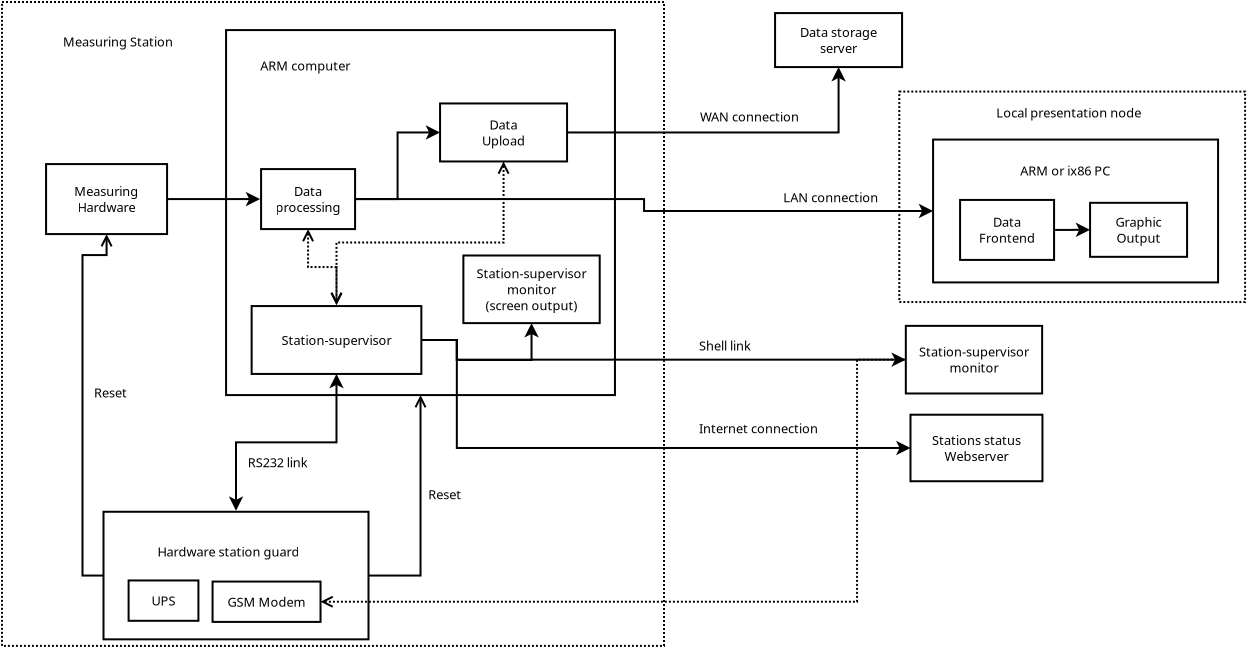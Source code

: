 <?xml version="1.0" encoding="UTF-8"?>
<dia:diagram xmlns:dia="http://www.lysator.liu.se/~alla/dia/">
  <dia:layer name="Pozadí" visible="true" active="true">
    <dia:object type="Standard - Box" version="0" id="O0">
      <dia:attribute name="obj_pos">
        <dia:point val="57.061,25.825"/>
      </dia:attribute>
      <dia:attribute name="obj_bb">
        <dia:rectangle val="57.011,25.775;74.4,36.398"/>
      </dia:attribute>
      <dia:attribute name="elem_corner">
        <dia:point val="57.061,25.825"/>
      </dia:attribute>
      <dia:attribute name="elem_width">
        <dia:real val="17.289"/>
      </dia:attribute>
      <dia:attribute name="elem_height">
        <dia:real val="10.523"/>
      </dia:attribute>
      <dia:attribute name="border_width">
        <dia:real val="0.1"/>
      </dia:attribute>
      <dia:attribute name="show_background">
        <dia:boolean val="false"/>
      </dia:attribute>
      <dia:attribute name="line_style">
        <dia:enum val="4"/>
      </dia:attribute>
    </dia:object>
    <dia:object type="Standard - Box" version="0" id="O1">
      <dia:attribute name="obj_pos">
        <dia:point val="12.196,21.346"/>
      </dia:attribute>
      <dia:attribute name="obj_bb">
        <dia:rectangle val="12.146,21.296;45.347,53.591"/>
      </dia:attribute>
      <dia:attribute name="elem_corner">
        <dia:point val="12.196,21.346"/>
      </dia:attribute>
      <dia:attribute name="elem_width">
        <dia:real val="33.101"/>
      </dia:attribute>
      <dia:attribute name="elem_height">
        <dia:real val="32.195"/>
      </dia:attribute>
      <dia:attribute name="border_width">
        <dia:real val="0.1"/>
      </dia:attribute>
      <dia:attribute name="show_background">
        <dia:boolean val="false"/>
      </dia:attribute>
      <dia:attribute name="line_style">
        <dia:enum val="4"/>
      </dia:attribute>
    </dia:object>
    <dia:object type="Standard - Box" version="0" id="O2">
      <dia:attribute name="obj_pos">
        <dia:point val="14.4,29.45"/>
      </dia:attribute>
      <dia:attribute name="obj_bb">
        <dia:rectangle val="14.35,29.4;20.5,33"/>
      </dia:attribute>
      <dia:attribute name="elem_corner">
        <dia:point val="14.4,29.45"/>
      </dia:attribute>
      <dia:attribute name="elem_width">
        <dia:real val="6.05"/>
      </dia:attribute>
      <dia:attribute name="elem_height">
        <dia:real val="3.5"/>
      </dia:attribute>
      <dia:attribute name="show_background">
        <dia:boolean val="true"/>
      </dia:attribute>
    </dia:object>
    <dia:object type="Standard - Box" version="0" id="O3">
      <dia:attribute name="obj_pos">
        <dia:point val="23.4,22.75"/>
      </dia:attribute>
      <dia:attribute name="obj_bb">
        <dia:rectangle val="23.35,22.7;42.894,41.05"/>
      </dia:attribute>
      <dia:attribute name="elem_corner">
        <dia:point val="23.4,22.75"/>
      </dia:attribute>
      <dia:attribute name="elem_width">
        <dia:real val="19.444"/>
      </dia:attribute>
      <dia:attribute name="elem_height">
        <dia:real val="18.25"/>
      </dia:attribute>
      <dia:attribute name="border_width">
        <dia:real val="0.1"/>
      </dia:attribute>
      <dia:attribute name="show_background">
        <dia:boolean val="true"/>
      </dia:attribute>
    </dia:object>
    <dia:object type="Standard - Text" version="1" id="O4">
      <dia:attribute name="obj_pos">
        <dia:point val="17.425,31.2"/>
      </dia:attribute>
      <dia:attribute name="obj_bb">
        <dia:rectangle val="15.76,30.426;19.09,31.974"/>
      </dia:attribute>
      <dia:attribute name="text">
        <dia:composite type="text">
          <dia:attribute name="string">
            <dia:string>#Measuring
Hardware#</dia:string>
          </dia:attribute>
          <dia:attribute name="font">
            <dia:font family="sans" style="0" name="Helvetica"/>
          </dia:attribute>
          <dia:attribute name="height">
            <dia:real val="0.8"/>
          </dia:attribute>
          <dia:attribute name="pos">
            <dia:point val="17.425,31.021"/>
          </dia:attribute>
          <dia:attribute name="color">
            <dia:color val="#000000"/>
          </dia:attribute>
          <dia:attribute name="alignment">
            <dia:enum val="1"/>
          </dia:attribute>
        </dia:composite>
      </dia:attribute>
      <dia:attribute name="valign">
        <dia:enum val="2"/>
      </dia:attribute>
      <dia:connections>
        <dia:connection handle="0" to="O2" connection="8"/>
      </dia:connections>
    </dia:object>
    <dia:object type="Standard - Text" version="1" id="O5">
      <dia:attribute name="obj_pos">
        <dia:point val="27.352,24.521"/>
      </dia:attribute>
      <dia:attribute name="obj_bb">
        <dia:rectangle val="24.989,24.147;29.714,24.895"/>
      </dia:attribute>
      <dia:attribute name="text">
        <dia:composite type="text">
          <dia:attribute name="string">
            <dia:string>#ARM computer#</dia:string>
          </dia:attribute>
          <dia:attribute name="font">
            <dia:font family="sans" style="0" name="Helvetica"/>
          </dia:attribute>
          <dia:attribute name="height">
            <dia:real val="0.8"/>
          </dia:attribute>
          <dia:attribute name="pos">
            <dia:point val="27.352,24.742"/>
          </dia:attribute>
          <dia:attribute name="color">
            <dia:color val="#000000"/>
          </dia:attribute>
          <dia:attribute name="alignment">
            <dia:enum val="1"/>
          </dia:attribute>
        </dia:composite>
      </dia:attribute>
      <dia:attribute name="valign">
        <dia:enum val="2"/>
      </dia:attribute>
    </dia:object>
    <dia:object type="Standard - Box" version="0" id="O6">
      <dia:attribute name="obj_pos">
        <dia:point val="25.15,29.7"/>
      </dia:attribute>
      <dia:attribute name="obj_bb">
        <dia:rectangle val="25.1,29.65;29.9,32.75"/>
      </dia:attribute>
      <dia:attribute name="elem_corner">
        <dia:point val="25.15,29.7"/>
      </dia:attribute>
      <dia:attribute name="elem_width">
        <dia:real val="4.7"/>
      </dia:attribute>
      <dia:attribute name="elem_height">
        <dia:real val="3"/>
      </dia:attribute>
      <dia:attribute name="show_background">
        <dia:boolean val="true"/>
      </dia:attribute>
    </dia:object>
    <dia:object type="Standard - Text" version="1" id="O7">
      <dia:attribute name="obj_pos">
        <dia:point val="27.5,31.2"/>
      </dia:attribute>
      <dia:attribute name="obj_bb">
        <dia:rectangle val="25.775,30.426;29.225,31.974"/>
      </dia:attribute>
      <dia:attribute name="text">
        <dia:composite type="text">
          <dia:attribute name="string">
            <dia:string>#Data
processing#</dia:string>
          </dia:attribute>
          <dia:attribute name="font">
            <dia:font family="sans" style="0" name="Helvetica"/>
          </dia:attribute>
          <dia:attribute name="height">
            <dia:real val="0.8"/>
          </dia:attribute>
          <dia:attribute name="pos">
            <dia:point val="27.5,31.021"/>
          </dia:attribute>
          <dia:attribute name="color">
            <dia:color val="#000000"/>
          </dia:attribute>
          <dia:attribute name="alignment">
            <dia:enum val="1"/>
          </dia:attribute>
        </dia:composite>
      </dia:attribute>
      <dia:attribute name="valign">
        <dia:enum val="2"/>
      </dia:attribute>
      <dia:connections>
        <dia:connection handle="0" to="O6" connection="8"/>
      </dia:connections>
    </dia:object>
    <dia:object type="Standard - Box" version="0" id="O8">
      <dia:attribute name="obj_pos">
        <dia:point val="34.099,26.419"/>
      </dia:attribute>
      <dia:attribute name="obj_bb">
        <dia:rectangle val="34.049,26.369;40.499,29.369"/>
      </dia:attribute>
      <dia:attribute name="elem_corner">
        <dia:point val="34.099,26.419"/>
      </dia:attribute>
      <dia:attribute name="elem_width">
        <dia:real val="6.35"/>
      </dia:attribute>
      <dia:attribute name="elem_height">
        <dia:real val="2.9"/>
      </dia:attribute>
      <dia:attribute name="show_background">
        <dia:boolean val="true"/>
      </dia:attribute>
    </dia:object>
    <dia:object type="Standard - Text" version="1" id="O9">
      <dia:attribute name="obj_pos">
        <dia:point val="37.274,27.869"/>
      </dia:attribute>
      <dia:attribute name="obj_bb">
        <dia:rectangle val="36.152,27.095;38.397,28.642"/>
      </dia:attribute>
      <dia:attribute name="text">
        <dia:composite type="text">
          <dia:attribute name="string">
            <dia:string>#Data
Upload#</dia:string>
          </dia:attribute>
          <dia:attribute name="font">
            <dia:font family="sans" style="0" name="Helvetica"/>
          </dia:attribute>
          <dia:attribute name="height">
            <dia:real val="0.8"/>
          </dia:attribute>
          <dia:attribute name="pos">
            <dia:point val="37.274,27.69"/>
          </dia:attribute>
          <dia:attribute name="color">
            <dia:color val="#000000"/>
          </dia:attribute>
          <dia:attribute name="alignment">
            <dia:enum val="1"/>
          </dia:attribute>
        </dia:composite>
      </dia:attribute>
      <dia:attribute name="valign">
        <dia:enum val="2"/>
      </dia:attribute>
      <dia:connections>
        <dia:connection handle="0" to="O8" connection="8"/>
      </dia:connections>
    </dia:object>
    <dia:object type="Standard - ZigZagLine" version="1" id="O10">
      <dia:attribute name="obj_pos">
        <dia:point val="29.85,31.2"/>
      </dia:attribute>
      <dia:attribute name="obj_bb">
        <dia:rectangle val="29.8,27.507;34.211,31.25"/>
      </dia:attribute>
      <dia:attribute name="orth_points">
        <dia:point val="29.85,31.2"/>
        <dia:point val="31.975,31.2"/>
        <dia:point val="31.975,27.869"/>
        <dia:point val="34.099,27.869"/>
      </dia:attribute>
      <dia:attribute name="orth_orient">
        <dia:enum val="0"/>
        <dia:enum val="1"/>
        <dia:enum val="0"/>
      </dia:attribute>
      <dia:attribute name="autorouting">
        <dia:boolean val="true"/>
      </dia:attribute>
      <dia:attribute name="end_arrow">
        <dia:enum val="22"/>
      </dia:attribute>
      <dia:attribute name="end_arrow_length">
        <dia:real val="0.5"/>
      </dia:attribute>
      <dia:attribute name="end_arrow_width">
        <dia:real val="0.5"/>
      </dia:attribute>
      <dia:connections>
        <dia:connection handle="0" to="O6" connection="4"/>
        <dia:connection handle="1" to="O8" connection="3"/>
      </dia:connections>
    </dia:object>
    <dia:object type="Standard - ZigZagLine" version="1" id="O11">
      <dia:attribute name="obj_pos">
        <dia:point val="20.45,31.2"/>
      </dia:attribute>
      <dia:attribute name="obj_bb">
        <dia:rectangle val="20.4,30.838;25.212,31.562"/>
      </dia:attribute>
      <dia:attribute name="orth_points">
        <dia:point val="20.45,31.2"/>
        <dia:point val="22.775,31.2"/>
        <dia:point val="22.775,31.2"/>
        <dia:point val="25.1,31.2"/>
      </dia:attribute>
      <dia:attribute name="orth_orient">
        <dia:enum val="0"/>
        <dia:enum val="1"/>
        <dia:enum val="0"/>
      </dia:attribute>
      <dia:attribute name="autorouting">
        <dia:boolean val="false"/>
      </dia:attribute>
      <dia:attribute name="end_arrow">
        <dia:enum val="22"/>
      </dia:attribute>
      <dia:attribute name="end_arrow_length">
        <dia:real val="0.5"/>
      </dia:attribute>
      <dia:attribute name="end_arrow_width">
        <dia:real val="0.5"/>
      </dia:attribute>
      <dia:connections>
        <dia:connection handle="0" to="O2" connection="4"/>
        <dia:connection handle="1" to="O6" connection="8"/>
      </dia:connections>
    </dia:object>
    <dia:object type="Standard - Text" version="1" id="O12">
      <dia:attribute name="obj_pos">
        <dia:point val="15.25,23.575"/>
      </dia:attribute>
      <dia:attribute name="obj_bb">
        <dia:rectangle val="15.25,22.98;21.058,23.727"/>
      </dia:attribute>
      <dia:attribute name="text">
        <dia:composite type="text">
          <dia:attribute name="string">
            <dia:string>#Measuring Station#</dia:string>
          </dia:attribute>
          <dia:attribute name="font">
            <dia:font family="sans" style="0" name="Helvetica"/>
          </dia:attribute>
          <dia:attribute name="height">
            <dia:real val="0.8"/>
          </dia:attribute>
          <dia:attribute name="pos">
            <dia:point val="15.25,23.575"/>
          </dia:attribute>
          <dia:attribute name="color">
            <dia:color val="#000000"/>
          </dia:attribute>
          <dia:attribute name="alignment">
            <dia:enum val="0"/>
          </dia:attribute>
        </dia:composite>
      </dia:attribute>
      <dia:attribute name="valign">
        <dia:enum val="3"/>
      </dia:attribute>
    </dia:object>
    <dia:object type="Standard - Box" version="0" id="O13">
      <dia:attribute name="obj_pos">
        <dia:point val="58.75,28.224"/>
      </dia:attribute>
      <dia:attribute name="obj_bb">
        <dia:rectangle val="58.7,28.174;73.05,35.417"/>
      </dia:attribute>
      <dia:attribute name="elem_corner">
        <dia:point val="58.75,28.224"/>
      </dia:attribute>
      <dia:attribute name="elem_width">
        <dia:real val="14.25"/>
      </dia:attribute>
      <dia:attribute name="elem_height">
        <dia:real val="7.143"/>
      </dia:attribute>
      <dia:attribute name="show_background">
        <dia:boolean val="true"/>
      </dia:attribute>
    </dia:object>
    <dia:object type="Standard - Text" version="1" id="O14">
      <dia:attribute name="obj_pos">
        <dia:point val="63.108,30.025"/>
      </dia:attribute>
      <dia:attribute name="obj_bb">
        <dia:rectangle val="63.108,29.43;68.213,30.178"/>
      </dia:attribute>
      <dia:attribute name="text">
        <dia:composite type="text">
          <dia:attribute name="string">
            <dia:string>#ARM or ix86 PC #</dia:string>
          </dia:attribute>
          <dia:attribute name="font">
            <dia:font family="sans" style="0" name="Helvetica"/>
          </dia:attribute>
          <dia:attribute name="height">
            <dia:real val="0.8"/>
          </dia:attribute>
          <dia:attribute name="pos">
            <dia:point val="63.108,30.025"/>
          </dia:attribute>
          <dia:attribute name="color">
            <dia:color val="#000000"/>
          </dia:attribute>
          <dia:attribute name="alignment">
            <dia:enum val="0"/>
          </dia:attribute>
        </dia:composite>
      </dia:attribute>
      <dia:attribute name="valign">
        <dia:enum val="3"/>
      </dia:attribute>
    </dia:object>
    <dia:object type="Standard - ZigZagLine" version="1" id="O15">
      <dia:attribute name="obj_pos">
        <dia:point val="29.85,31.2"/>
      </dia:attribute>
      <dia:attribute name="obj_bb">
        <dia:rectangle val="29.8,31.15;58.862,32.157"/>
      </dia:attribute>
      <dia:attribute name="orth_points">
        <dia:point val="29.85,31.2"/>
        <dia:point val="44.3,31.2"/>
        <dia:point val="44.3,31.795"/>
        <dia:point val="58.75,31.795"/>
      </dia:attribute>
      <dia:attribute name="orth_orient">
        <dia:enum val="0"/>
        <dia:enum val="1"/>
        <dia:enum val="0"/>
      </dia:attribute>
      <dia:attribute name="autorouting">
        <dia:boolean val="true"/>
      </dia:attribute>
      <dia:attribute name="end_arrow">
        <dia:enum val="22"/>
      </dia:attribute>
      <dia:attribute name="end_arrow_length">
        <dia:real val="0.5"/>
      </dia:attribute>
      <dia:attribute name="end_arrow_width">
        <dia:real val="0.5"/>
      </dia:attribute>
      <dia:connections>
        <dia:connection handle="0" to="O6" connection="4"/>
        <dia:connection handle="1" to="O13" connection="3"/>
      </dia:connections>
    </dia:object>
    <dia:object type="Standard - Text" version="1" id="O16">
      <dia:attribute name="obj_pos">
        <dia:point val="51.258,31.356"/>
      </dia:attribute>
      <dia:attribute name="obj_bb">
        <dia:rectangle val="51.258,30.761;56.278,31.508"/>
      </dia:attribute>
      <dia:attribute name="text">
        <dia:composite type="text">
          <dia:attribute name="string">
            <dia:string>#LAN connection#</dia:string>
          </dia:attribute>
          <dia:attribute name="font">
            <dia:font family="sans" style="0" name="Helvetica"/>
          </dia:attribute>
          <dia:attribute name="height">
            <dia:real val="0.8"/>
          </dia:attribute>
          <dia:attribute name="pos">
            <dia:point val="51.258,31.356"/>
          </dia:attribute>
          <dia:attribute name="color">
            <dia:color val="#000000"/>
          </dia:attribute>
          <dia:attribute name="alignment">
            <dia:enum val="0"/>
          </dia:attribute>
        </dia:composite>
      </dia:attribute>
      <dia:attribute name="valign">
        <dia:enum val="3"/>
      </dia:attribute>
    </dia:object>
    <dia:object type="Standard - Box" version="0" id="O17">
      <dia:attribute name="obj_pos">
        <dia:point val="60.1,31.242"/>
      </dia:attribute>
      <dia:attribute name="obj_bb">
        <dia:rectangle val="60.05,31.192;64.85,34.292"/>
      </dia:attribute>
      <dia:attribute name="elem_corner">
        <dia:point val="60.1,31.242"/>
      </dia:attribute>
      <dia:attribute name="elem_width">
        <dia:real val="4.7"/>
      </dia:attribute>
      <dia:attribute name="elem_height">
        <dia:real val="3"/>
      </dia:attribute>
      <dia:attribute name="show_background">
        <dia:boolean val="true"/>
      </dia:attribute>
    </dia:object>
    <dia:object type="Standard - Text" version="1" id="O18">
      <dia:attribute name="obj_pos">
        <dia:point val="62.45,32.742"/>
      </dia:attribute>
      <dia:attribute name="obj_bb">
        <dia:rectangle val="61.039,31.969;63.861,33.516"/>
      </dia:attribute>
      <dia:attribute name="text">
        <dia:composite type="text">
          <dia:attribute name="string">
            <dia:string>#Data
Frontend#</dia:string>
          </dia:attribute>
          <dia:attribute name="font">
            <dia:font family="sans" style="0" name="Helvetica"/>
          </dia:attribute>
          <dia:attribute name="height">
            <dia:real val="0.8"/>
          </dia:attribute>
          <dia:attribute name="pos">
            <dia:point val="62.45,32.564"/>
          </dia:attribute>
          <dia:attribute name="color">
            <dia:color val="#000000"/>
          </dia:attribute>
          <dia:attribute name="alignment">
            <dia:enum val="1"/>
          </dia:attribute>
        </dia:composite>
      </dia:attribute>
      <dia:attribute name="valign">
        <dia:enum val="2"/>
      </dia:attribute>
      <dia:connections>
        <dia:connection handle="0" to="O17" connection="8"/>
      </dia:connections>
    </dia:object>
    <dia:object type="Standard - Box" version="0" id="O19">
      <dia:attribute name="obj_pos">
        <dia:point val="66.6,31.387"/>
      </dia:attribute>
      <dia:attribute name="obj_bb">
        <dia:rectangle val="66.55,31.337;71.5,34.138"/>
      </dia:attribute>
      <dia:attribute name="elem_corner">
        <dia:point val="66.6,31.387"/>
      </dia:attribute>
      <dia:attribute name="elem_width">
        <dia:real val="4.85"/>
      </dia:attribute>
      <dia:attribute name="elem_height">
        <dia:real val="2.7"/>
      </dia:attribute>
      <dia:attribute name="show_background">
        <dia:boolean val="true"/>
      </dia:attribute>
    </dia:object>
    <dia:object type="Standard - ZigZagLine" version="1" id="O20">
      <dia:attribute name="obj_pos">
        <dia:point val="64.85,32.742"/>
      </dia:attribute>
      <dia:attribute name="obj_bb">
        <dia:rectangle val="64.8,32.376;66.712,33.099"/>
      </dia:attribute>
      <dia:attribute name="orth_points">
        <dia:point val="64.85,32.742"/>
        <dia:point val="65.725,32.742"/>
        <dia:point val="65.725,32.737"/>
        <dia:point val="66.6,32.737"/>
      </dia:attribute>
      <dia:attribute name="orth_orient">
        <dia:enum val="0"/>
        <dia:enum val="1"/>
        <dia:enum val="0"/>
      </dia:attribute>
      <dia:attribute name="autorouting">
        <dia:boolean val="true"/>
      </dia:attribute>
      <dia:attribute name="end_arrow">
        <dia:enum val="22"/>
      </dia:attribute>
      <dia:attribute name="end_arrow_length">
        <dia:real val="0.5"/>
      </dia:attribute>
      <dia:attribute name="end_arrow_width">
        <dia:real val="0.5"/>
      </dia:attribute>
      <dia:connections>
        <dia:connection handle="0" to="O17" connection="8"/>
        <dia:connection handle="1" to="O19" connection="3"/>
      </dia:connections>
    </dia:object>
    <dia:object type="Standard - Text" version="1" id="O21">
      <dia:attribute name="obj_pos">
        <dia:point val="69.025,32.737"/>
      </dia:attribute>
      <dia:attribute name="obj_bb">
        <dia:rectangle val="67.779,31.964;70.271,33.511"/>
      </dia:attribute>
      <dia:attribute name="text">
        <dia:composite type="text">
          <dia:attribute name="string">
            <dia:string>#Graphic
Output#</dia:string>
          </dia:attribute>
          <dia:attribute name="font">
            <dia:font family="sans" style="0" name="Helvetica"/>
          </dia:attribute>
          <dia:attribute name="height">
            <dia:real val="0.8"/>
          </dia:attribute>
          <dia:attribute name="pos">
            <dia:point val="69.025,32.559"/>
          </dia:attribute>
          <dia:attribute name="color">
            <dia:color val="#000000"/>
          </dia:attribute>
          <dia:attribute name="alignment">
            <dia:enum val="1"/>
          </dia:attribute>
        </dia:composite>
      </dia:attribute>
      <dia:attribute name="valign">
        <dia:enum val="2"/>
      </dia:attribute>
      <dia:connections>
        <dia:connection handle="0" to="O19" connection="8"/>
      </dia:connections>
    </dia:object>
    <dia:object type="Standard - Text" version="1" id="O22">
      <dia:attribute name="obj_pos">
        <dia:point val="65.706,31.087"/>
      </dia:attribute>
      <dia:attribute name="obj_bb">
        <dia:rectangle val="65.706,30.491;65.706,31.239"/>
      </dia:attribute>
      <dia:attribute name="text">
        <dia:composite type="text">
          <dia:attribute name="string">
            <dia:string>##</dia:string>
          </dia:attribute>
          <dia:attribute name="font">
            <dia:font family="sans" style="0" name="Helvetica"/>
          </dia:attribute>
          <dia:attribute name="height">
            <dia:real val="0.8"/>
          </dia:attribute>
          <dia:attribute name="pos">
            <dia:point val="65.706,31.087"/>
          </dia:attribute>
          <dia:attribute name="color">
            <dia:color val="#000000"/>
          </dia:attribute>
          <dia:attribute name="alignment">
            <dia:enum val="0"/>
          </dia:attribute>
        </dia:composite>
      </dia:attribute>
      <dia:attribute name="valign">
        <dia:enum val="3"/>
      </dia:attribute>
      <dia:connections>
        <dia:connection handle="0" to="O0" connection="8"/>
      </dia:connections>
    </dia:object>
    <dia:object type="Standard - Text" version="1" id="O23">
      <dia:attribute name="obj_pos">
        <dia:point val="65.706,31.087"/>
      </dia:attribute>
      <dia:attribute name="obj_bb">
        <dia:rectangle val="65.706,30.491;65.706,31.239"/>
      </dia:attribute>
      <dia:attribute name="text">
        <dia:composite type="text">
          <dia:attribute name="string">
            <dia:string>##</dia:string>
          </dia:attribute>
          <dia:attribute name="font">
            <dia:font family="sans" style="0" name="Helvetica"/>
          </dia:attribute>
          <dia:attribute name="height">
            <dia:real val="0.8"/>
          </dia:attribute>
          <dia:attribute name="pos">
            <dia:point val="65.706,31.087"/>
          </dia:attribute>
          <dia:attribute name="color">
            <dia:color val="#000000"/>
          </dia:attribute>
          <dia:attribute name="alignment">
            <dia:enum val="0"/>
          </dia:attribute>
        </dia:composite>
      </dia:attribute>
      <dia:attribute name="valign">
        <dia:enum val="3"/>
      </dia:attribute>
      <dia:connections>
        <dia:connection handle="0" to="O0" connection="8"/>
      </dia:connections>
    </dia:object>
    <dia:object type="Standard - Text" version="1" id="O24">
      <dia:attribute name="obj_pos">
        <dia:point val="61.91,27.121"/>
      </dia:attribute>
      <dia:attribute name="obj_bb">
        <dia:rectangle val="61.91,26.526;69.628,27.273"/>
      </dia:attribute>
      <dia:attribute name="text">
        <dia:composite type="text">
          <dia:attribute name="string">
            <dia:string>#Local presentation node#</dia:string>
          </dia:attribute>
          <dia:attribute name="font">
            <dia:font family="sans" style="0" name="Helvetica"/>
          </dia:attribute>
          <dia:attribute name="height">
            <dia:real val="0.8"/>
          </dia:attribute>
          <dia:attribute name="pos">
            <dia:point val="61.91,27.121"/>
          </dia:attribute>
          <dia:attribute name="color">
            <dia:color val="#000000"/>
          </dia:attribute>
          <dia:attribute name="alignment">
            <dia:enum val="0"/>
          </dia:attribute>
        </dia:composite>
      </dia:attribute>
      <dia:attribute name="valign">
        <dia:enum val="3"/>
      </dia:attribute>
    </dia:object>
    <dia:object type="Standard - Box" version="0" id="O25">
      <dia:attribute name="obj_pos">
        <dia:point val="24.678,36.549"/>
      </dia:attribute>
      <dia:attribute name="obj_bb">
        <dia:rectangle val="24.628,36.499;33.213,39.993"/>
      </dia:attribute>
      <dia:attribute name="elem_corner">
        <dia:point val="24.678,36.549"/>
      </dia:attribute>
      <dia:attribute name="elem_width">
        <dia:real val="8.485"/>
      </dia:attribute>
      <dia:attribute name="elem_height">
        <dia:real val="3.394"/>
      </dia:attribute>
      <dia:attribute name="show_background">
        <dia:boolean val="true"/>
      </dia:attribute>
    </dia:object>
    <dia:object type="Standard - Text" version="1" id="O26">
      <dia:attribute name="obj_pos">
        <dia:point val="28.921,38.246"/>
      </dia:attribute>
      <dia:attribute name="obj_bb">
        <dia:rectangle val="25.994,37.873;31.847,38.62"/>
      </dia:attribute>
      <dia:attribute name="text">
        <dia:composite type="text">
          <dia:attribute name="string">
            <dia:string>#Station-supervisor#</dia:string>
          </dia:attribute>
          <dia:attribute name="font">
            <dia:font family="sans" style="0" name="Helvetica"/>
          </dia:attribute>
          <dia:attribute name="height">
            <dia:real val="0.8"/>
          </dia:attribute>
          <dia:attribute name="pos">
            <dia:point val="28.921,38.468"/>
          </dia:attribute>
          <dia:attribute name="color">
            <dia:color val="#000000"/>
          </dia:attribute>
          <dia:attribute name="alignment">
            <dia:enum val="1"/>
          </dia:attribute>
        </dia:composite>
      </dia:attribute>
      <dia:attribute name="valign">
        <dia:enum val="2"/>
      </dia:attribute>
      <dia:connections>
        <dia:connection handle="0" to="O25" connection="8"/>
      </dia:connections>
    </dia:object>
    <dia:object type="Standard - ZigZagLine" version="1" id="O27">
      <dia:attribute name="obj_pos">
        <dia:point val="27.5,32.7"/>
      </dia:attribute>
      <dia:attribute name="obj_bb">
        <dia:rectangle val="27.169,32.65;29.252,36.549"/>
      </dia:attribute>
      <dia:attribute name="orth_points">
        <dia:point val="27.5,32.7"/>
        <dia:point val="27.5,34.599"/>
        <dia:point val="28.921,34.599"/>
        <dia:point val="28.921,36.499"/>
      </dia:attribute>
      <dia:attribute name="orth_orient">
        <dia:enum val="1"/>
        <dia:enum val="0"/>
        <dia:enum val="1"/>
      </dia:attribute>
      <dia:attribute name="autorouting">
        <dia:boolean val="true"/>
      </dia:attribute>
      <dia:attribute name="line_style">
        <dia:enum val="4"/>
      </dia:attribute>
      <dia:attribute name="start_arrow">
        <dia:enum val="1"/>
      </dia:attribute>
      <dia:attribute name="start_arrow_length">
        <dia:real val="0.5"/>
      </dia:attribute>
      <dia:attribute name="start_arrow_width">
        <dia:real val="0.5"/>
      </dia:attribute>
      <dia:attribute name="end_arrow">
        <dia:enum val="1"/>
      </dia:attribute>
      <dia:attribute name="end_arrow_length">
        <dia:real val="0.5"/>
      </dia:attribute>
      <dia:attribute name="end_arrow_width">
        <dia:real val="0.5"/>
      </dia:attribute>
      <dia:connections>
        <dia:connection handle="0" to="O6" connection="6"/>
        <dia:connection handle="1" to="O25" connection="8"/>
      </dia:connections>
    </dia:object>
    <dia:object type="Standard - ZigZagLine" version="1" id="O28">
      <dia:attribute name="obj_pos">
        <dia:point val="37.274,29.319"/>
      </dia:attribute>
      <dia:attribute name="obj_bb">
        <dia:rectangle val="28.59,29.268;37.605,36.549"/>
      </dia:attribute>
      <dia:attribute name="orth_points">
        <dia:point val="37.274,29.319"/>
        <dia:point val="37.274,33.372"/>
        <dia:point val="28.921,33.372"/>
        <dia:point val="28.921,36.499"/>
      </dia:attribute>
      <dia:attribute name="orth_orient">
        <dia:enum val="1"/>
        <dia:enum val="0"/>
        <dia:enum val="1"/>
      </dia:attribute>
      <dia:attribute name="autorouting">
        <dia:boolean val="false"/>
      </dia:attribute>
      <dia:attribute name="line_style">
        <dia:enum val="4"/>
      </dia:attribute>
      <dia:attribute name="start_arrow">
        <dia:enum val="1"/>
      </dia:attribute>
      <dia:attribute name="start_arrow_length">
        <dia:real val="0.5"/>
      </dia:attribute>
      <dia:attribute name="start_arrow_width">
        <dia:real val="0.5"/>
      </dia:attribute>
      <dia:attribute name="end_arrow">
        <dia:enum val="1"/>
      </dia:attribute>
      <dia:attribute name="end_arrow_length">
        <dia:real val="0.5"/>
      </dia:attribute>
      <dia:attribute name="end_arrow_width">
        <dia:real val="0.5"/>
      </dia:attribute>
      <dia:connections>
        <dia:connection handle="0" to="O8" connection="6"/>
        <dia:connection handle="1" to="O25" connection="8"/>
      </dia:connections>
    </dia:object>
    <dia:object type="Standard - Box" version="0" id="O29">
      <dia:attribute name="obj_pos">
        <dia:point val="17.271,46.834"/>
      </dia:attribute>
      <dia:attribute name="obj_bb">
        <dia:rectangle val="17.221,46.784;30.571,53.264"/>
      </dia:attribute>
      <dia:attribute name="elem_corner">
        <dia:point val="17.271,46.834"/>
      </dia:attribute>
      <dia:attribute name="elem_width">
        <dia:real val="13.25"/>
      </dia:attribute>
      <dia:attribute name="elem_height">
        <dia:real val="6.379"/>
      </dia:attribute>
      <dia:attribute name="show_background">
        <dia:boolean val="true"/>
      </dia:attribute>
    </dia:object>
    <dia:object type="Standard - Text" version="1" id="O30">
      <dia:attribute name="obj_pos">
        <dia:point val="23.515,48.825"/>
      </dia:attribute>
      <dia:attribute name="obj_bb">
        <dia:rectangle val="19.733,48.451;27.296,49.198"/>
      </dia:attribute>
      <dia:attribute name="text">
        <dia:composite type="text">
          <dia:attribute name="string">
            <dia:string>#Hardware station guard#</dia:string>
          </dia:attribute>
          <dia:attribute name="font">
            <dia:font family="sans" style="0" name="Helvetica"/>
          </dia:attribute>
          <dia:attribute name="height">
            <dia:real val="0.8"/>
          </dia:attribute>
          <dia:attribute name="pos">
            <dia:point val="23.515,49.046"/>
          </dia:attribute>
          <dia:attribute name="color">
            <dia:color val="#000000"/>
          </dia:attribute>
          <dia:attribute name="alignment">
            <dia:enum val="1"/>
          </dia:attribute>
        </dia:composite>
      </dia:attribute>
      <dia:attribute name="valign">
        <dia:enum val="2"/>
      </dia:attribute>
    </dia:object>
    <dia:object type="Standard - ZigZagLine" version="1" id="O31">
      <dia:attribute name="obj_pos">
        <dia:point val="17.425,32.95"/>
      </dia:attribute>
      <dia:attribute name="obj_bb">
        <dia:rectangle val="16.171,32.9;17.756,50.074"/>
      </dia:attribute>
      <dia:attribute name="orth_points">
        <dia:point val="17.425,32.95"/>
        <dia:point val="17.425,34"/>
        <dia:point val="16.221,34"/>
        <dia:point val="16.221,50.024"/>
        <dia:point val="17.271,50.024"/>
      </dia:attribute>
      <dia:attribute name="orth_orient">
        <dia:enum val="1"/>
        <dia:enum val="0"/>
        <dia:enum val="1"/>
        <dia:enum val="0"/>
      </dia:attribute>
      <dia:attribute name="autorouting">
        <dia:boolean val="true"/>
      </dia:attribute>
      <dia:attribute name="start_arrow">
        <dia:enum val="1"/>
      </dia:attribute>
      <dia:attribute name="start_arrow_length">
        <dia:real val="0.5"/>
      </dia:attribute>
      <dia:attribute name="start_arrow_width">
        <dia:real val="0.5"/>
      </dia:attribute>
      <dia:connections>
        <dia:connection handle="0" to="O2" connection="6"/>
        <dia:connection handle="1" to="O29" connection="3"/>
      </dia:connections>
    </dia:object>
    <dia:object type="Standard - Text" version="1" id="O32">
      <dia:attribute name="obj_pos">
        <dia:point val="16.793,41.124"/>
      </dia:attribute>
      <dia:attribute name="obj_bb">
        <dia:rectangle val="16.793,40.529;18.582,41.277"/>
      </dia:attribute>
      <dia:attribute name="text">
        <dia:composite type="text">
          <dia:attribute name="string">
            <dia:string>#Reset#</dia:string>
          </dia:attribute>
          <dia:attribute name="font">
            <dia:font family="sans" style="0" name="Helvetica"/>
          </dia:attribute>
          <dia:attribute name="height">
            <dia:real val="0.8"/>
          </dia:attribute>
          <dia:attribute name="pos">
            <dia:point val="16.793,41.124"/>
          </dia:attribute>
          <dia:attribute name="color">
            <dia:color val="#000000"/>
          </dia:attribute>
          <dia:attribute name="alignment">
            <dia:enum val="0"/>
          </dia:attribute>
        </dia:composite>
      </dia:attribute>
      <dia:attribute name="valign">
        <dia:enum val="3"/>
      </dia:attribute>
    </dia:object>
    <dia:object type="Standard - ZigZagLine" version="1" id="O33">
      <dia:attribute name="obj_pos">
        <dia:point val="28.921,39.943"/>
      </dia:attribute>
      <dia:attribute name="obj_bb">
        <dia:rectangle val="23.534,39.893;29.282,46.834"/>
      </dia:attribute>
      <dia:attribute name="orth_points">
        <dia:point val="28.921,39.943"/>
        <dia:point val="28.921,43.364"/>
        <dia:point val="23.896,43.364"/>
        <dia:point val="23.896,46.784"/>
      </dia:attribute>
      <dia:attribute name="orth_orient">
        <dia:enum val="1"/>
        <dia:enum val="0"/>
        <dia:enum val="1"/>
      </dia:attribute>
      <dia:attribute name="autorouting">
        <dia:boolean val="true"/>
      </dia:attribute>
      <dia:attribute name="start_arrow">
        <dia:enum val="22"/>
      </dia:attribute>
      <dia:attribute name="start_arrow_length">
        <dia:real val="0.5"/>
      </dia:attribute>
      <dia:attribute name="start_arrow_width">
        <dia:real val="0.5"/>
      </dia:attribute>
      <dia:attribute name="end_arrow">
        <dia:enum val="22"/>
      </dia:attribute>
      <dia:attribute name="end_arrow_length">
        <dia:real val="0.5"/>
      </dia:attribute>
      <dia:attribute name="end_arrow_width">
        <dia:real val="0.5"/>
      </dia:attribute>
      <dia:connections>
        <dia:connection handle="0" to="O25" connection="6"/>
        <dia:connection handle="1" to="O29" connection="8"/>
      </dia:connections>
    </dia:object>
    <dia:object type="Standard - Text" version="1" id="O34">
      <dia:attribute name="obj_pos">
        <dia:point val="24.481,44.614"/>
      </dia:attribute>
      <dia:attribute name="obj_bb">
        <dia:rectangle val="24.481,44.019;27.888,44.766"/>
      </dia:attribute>
      <dia:attribute name="text">
        <dia:composite type="text">
          <dia:attribute name="string">
            <dia:string>#RS232 link#</dia:string>
          </dia:attribute>
          <dia:attribute name="font">
            <dia:font family="sans" style="0" name="Helvetica"/>
          </dia:attribute>
          <dia:attribute name="height">
            <dia:real val="0.8"/>
          </dia:attribute>
          <dia:attribute name="pos">
            <dia:point val="24.481,44.614"/>
          </dia:attribute>
          <dia:attribute name="color">
            <dia:color val="#000000"/>
          </dia:attribute>
          <dia:attribute name="alignment">
            <dia:enum val="0"/>
          </dia:attribute>
        </dia:composite>
      </dia:attribute>
      <dia:attribute name="valign">
        <dia:enum val="3"/>
      </dia:attribute>
    </dia:object>
    <dia:object type="Standard - ZigZagLine" version="1" id="O35">
      <dia:attribute name="obj_pos">
        <dia:point val="33.122,41.0"/>
      </dia:attribute>
      <dia:attribute name="obj_bb">
        <dia:rectangle val="30.471,40.95;33.453,50.074"/>
      </dia:attribute>
      <dia:attribute name="orth_points">
        <dia:point val="33.122,41.0"/>
        <dia:point val="33.122,50.024"/>
        <dia:point val="30.521,50.024"/>
      </dia:attribute>
      <dia:attribute name="orth_orient">
        <dia:enum val="1"/>
        <dia:enum val="0"/>
      </dia:attribute>
      <dia:attribute name="autorouting">
        <dia:boolean val="true"/>
      </dia:attribute>
      <dia:attribute name="start_arrow">
        <dia:enum val="1"/>
      </dia:attribute>
      <dia:attribute name="start_arrow_length">
        <dia:real val="0.5"/>
      </dia:attribute>
      <dia:attribute name="start_arrow_width">
        <dia:real val="0.5"/>
      </dia:attribute>
      <dia:connections>
        <dia:connection handle="0" to="O3" connection="6"/>
        <dia:connection handle="1" to="O29" connection="4"/>
      </dia:connections>
    </dia:object>
    <dia:object type="Standard - Text" version="1" id="O36">
      <dia:attribute name="obj_pos">
        <dia:point val="33.509,46.208"/>
      </dia:attribute>
      <dia:attribute name="obj_bb">
        <dia:rectangle val="33.509,45.613;35.299,46.361"/>
      </dia:attribute>
      <dia:attribute name="text">
        <dia:composite type="text">
          <dia:attribute name="string">
            <dia:string>#Reset#</dia:string>
          </dia:attribute>
          <dia:attribute name="font">
            <dia:font family="sans" style="0" name="Helvetica"/>
          </dia:attribute>
          <dia:attribute name="height">
            <dia:real val="0.8"/>
          </dia:attribute>
          <dia:attribute name="pos">
            <dia:point val="33.509,46.208"/>
          </dia:attribute>
          <dia:attribute name="color">
            <dia:color val="#000000"/>
          </dia:attribute>
          <dia:attribute name="alignment">
            <dia:enum val="0"/>
          </dia:attribute>
        </dia:composite>
      </dia:attribute>
      <dia:attribute name="valign">
        <dia:enum val="3"/>
      </dia:attribute>
    </dia:object>
    <dia:object type="Standard - Box" version="0" id="O37">
      <dia:attribute name="obj_pos">
        <dia:point val="18.526,50.269"/>
      </dia:attribute>
      <dia:attribute name="obj_bb">
        <dia:rectangle val="18.476,50.219;22.065,52.337"/>
      </dia:attribute>
      <dia:attribute name="elem_corner">
        <dia:point val="18.526,50.269"/>
      </dia:attribute>
      <dia:attribute name="elem_width">
        <dia:real val="3.49"/>
      </dia:attribute>
      <dia:attribute name="elem_height">
        <dia:real val="2.017"/>
      </dia:attribute>
      <dia:attribute name="show_background">
        <dia:boolean val="true"/>
      </dia:attribute>
    </dia:object>
    <dia:object type="Standard - Text" version="1" id="O38">
      <dia:attribute name="obj_pos">
        <dia:point val="20.27,51.278"/>
      </dia:attribute>
      <dia:attribute name="obj_bb">
        <dia:rectangle val="19.64,50.904;20.9,51.652"/>
      </dia:attribute>
      <dia:attribute name="text">
        <dia:composite type="text">
          <dia:attribute name="string">
            <dia:string>#UPS#</dia:string>
          </dia:attribute>
          <dia:attribute name="font">
            <dia:font family="sans" style="0" name="Helvetica"/>
          </dia:attribute>
          <dia:attribute name="height">
            <dia:real val="0.8"/>
          </dia:attribute>
          <dia:attribute name="pos">
            <dia:point val="20.27,51.499"/>
          </dia:attribute>
          <dia:attribute name="color">
            <dia:color val="#000000"/>
          </dia:attribute>
          <dia:attribute name="alignment">
            <dia:enum val="1"/>
          </dia:attribute>
        </dia:composite>
      </dia:attribute>
      <dia:attribute name="valign">
        <dia:enum val="2"/>
      </dia:attribute>
      <dia:connections>
        <dia:connection handle="0" to="O37" connection="8"/>
      </dia:connections>
    </dia:object>
    <dia:object type="Standard - Box" version="0" id="O39">
      <dia:attribute name="obj_pos">
        <dia:point val="22.724,50.324"/>
      </dia:attribute>
      <dia:attribute name="obj_bb">
        <dia:rectangle val="22.674,50.274;28.172,52.391"/>
      </dia:attribute>
      <dia:attribute name="elem_corner">
        <dia:point val="22.724,50.324"/>
      </dia:attribute>
      <dia:attribute name="elem_width">
        <dia:real val="5.398"/>
      </dia:attribute>
      <dia:attribute name="elem_height">
        <dia:real val="2.017"/>
      </dia:attribute>
      <dia:attribute name="show_background">
        <dia:boolean val="true"/>
      </dia:attribute>
    </dia:object>
    <dia:object type="Standard - Text" version="1" id="O40">
      <dia:attribute name="obj_pos">
        <dia:point val="25.423,51.333"/>
      </dia:attribute>
      <dia:attribute name="obj_bb">
        <dia:rectangle val="23.409,50.959;27.437,51.706"/>
      </dia:attribute>
      <dia:attribute name="text">
        <dia:composite type="text">
          <dia:attribute name="string">
            <dia:string>#GSM Modem#</dia:string>
          </dia:attribute>
          <dia:attribute name="font">
            <dia:font family="sans" style="0" name="Helvetica"/>
          </dia:attribute>
          <dia:attribute name="height">
            <dia:real val="0.8"/>
          </dia:attribute>
          <dia:attribute name="pos">
            <dia:point val="25.423,51.554"/>
          </dia:attribute>
          <dia:attribute name="color">
            <dia:color val="#000000"/>
          </dia:attribute>
          <dia:attribute name="alignment">
            <dia:enum val="1"/>
          </dia:attribute>
        </dia:composite>
      </dia:attribute>
      <dia:attribute name="valign">
        <dia:enum val="2"/>
      </dia:attribute>
      <dia:connections>
        <dia:connection handle="0" to="O39" connection="8"/>
      </dia:connections>
    </dia:object>
    <dia:object type="Standard - Box" version="0" id="O41">
      <dia:attribute name="obj_pos">
        <dia:point val="57.62,41.982"/>
      </dia:attribute>
      <dia:attribute name="obj_bb">
        <dia:rectangle val="57.57,41.932;64.268,45.358"/>
      </dia:attribute>
      <dia:attribute name="elem_corner">
        <dia:point val="57.62,41.982"/>
      </dia:attribute>
      <dia:attribute name="elem_width">
        <dia:real val="6.598"/>
      </dia:attribute>
      <dia:attribute name="elem_height">
        <dia:real val="3.326"/>
      </dia:attribute>
      <dia:attribute name="show_background">
        <dia:boolean val="true"/>
      </dia:attribute>
    </dia:object>
    <dia:object type="Standard - ZigZagLine" version="1" id="O42">
      <dia:attribute name="obj_pos">
        <dia:point val="33.163,38.246"/>
      </dia:attribute>
      <dia:attribute name="obj_bb">
        <dia:rectangle val="33.113,38.196;57.732,44.006"/>
      </dia:attribute>
      <dia:attribute name="orth_points">
        <dia:point val="33.163,38.246"/>
        <dia:point val="34.938,38.246"/>
        <dia:point val="34.938,43.645"/>
        <dia:point val="57.62,43.645"/>
      </dia:attribute>
      <dia:attribute name="orth_orient">
        <dia:enum val="0"/>
        <dia:enum val="1"/>
        <dia:enum val="0"/>
      </dia:attribute>
      <dia:attribute name="autorouting">
        <dia:boolean val="false"/>
      </dia:attribute>
      <dia:attribute name="end_arrow">
        <dia:enum val="22"/>
      </dia:attribute>
      <dia:attribute name="end_arrow_length">
        <dia:real val="0.5"/>
      </dia:attribute>
      <dia:attribute name="end_arrow_width">
        <dia:real val="0.5"/>
      </dia:attribute>
      <dia:connections>
        <dia:connection handle="0" to="O25" connection="4"/>
        <dia:connection handle="1" to="O41" connection="3"/>
      </dia:connections>
    </dia:object>
    <dia:object type="Standard - Text" version="1" id="O43">
      <dia:attribute name="obj_pos">
        <dia:point val="47.042,42.908"/>
      </dia:attribute>
      <dia:attribute name="obj_bb">
        <dia:rectangle val="47.042,42.313;53.315,43.061"/>
      </dia:attribute>
      <dia:attribute name="text">
        <dia:composite type="text">
          <dia:attribute name="string">
            <dia:string>#Internet connection#</dia:string>
          </dia:attribute>
          <dia:attribute name="font">
            <dia:font family="sans" style="0" name="Helvetica"/>
          </dia:attribute>
          <dia:attribute name="height">
            <dia:real val="0.8"/>
          </dia:attribute>
          <dia:attribute name="pos">
            <dia:point val="47.042,42.908"/>
          </dia:attribute>
          <dia:attribute name="color">
            <dia:color val="#000000"/>
          </dia:attribute>
          <dia:attribute name="alignment">
            <dia:enum val="0"/>
          </dia:attribute>
        </dia:composite>
      </dia:attribute>
      <dia:attribute name="valign">
        <dia:enum val="3"/>
      </dia:attribute>
    </dia:object>
    <dia:object type="Standard - ZigZagLine" version="1" id="O44">
      <dia:attribute name="obj_pos">
        <dia:point val="33.163,38.246"/>
      </dia:attribute>
      <dia:attribute name="obj_bb">
        <dia:rectangle val="33.113,37.29;39.034,39.296"/>
      </dia:attribute>
      <dia:attribute name="orth_points">
        <dia:point val="33.163,38.246"/>
        <dia:point val="34.938,38.246"/>
        <dia:point val="34.938,39.246"/>
        <dia:point val="38.673,39.246"/>
        <dia:point val="38.673,37.401"/>
      </dia:attribute>
      <dia:attribute name="orth_orient">
        <dia:enum val="0"/>
        <dia:enum val="1"/>
        <dia:enum val="0"/>
        <dia:enum val="1"/>
      </dia:attribute>
      <dia:attribute name="autorouting">
        <dia:boolean val="false"/>
      </dia:attribute>
      <dia:attribute name="end_arrow">
        <dia:enum val="22"/>
      </dia:attribute>
      <dia:attribute name="end_arrow_length">
        <dia:real val="0.5"/>
      </dia:attribute>
      <dia:attribute name="end_arrow_width">
        <dia:real val="0.5"/>
      </dia:attribute>
      <dia:connections>
        <dia:connection handle="0" to="O25" connection="4"/>
        <dia:connection handle="1" to="O46" connection="6"/>
      </dia:connections>
    </dia:object>
    <dia:object type="Standard - Text" version="1" id="O45">
      <dia:attribute name="obj_pos">
        <dia:point val="60.919,43.645"/>
      </dia:attribute>
      <dia:attribute name="obj_bb">
        <dia:rectangle val="58.533,42.871;63.305,44.418"/>
      </dia:attribute>
      <dia:attribute name="text">
        <dia:composite type="text">
          <dia:attribute name="string">
            <dia:string>#Stations status
Webserver#</dia:string>
          </dia:attribute>
          <dia:attribute name="font">
            <dia:font family="sans" style="0" name="Helvetica"/>
          </dia:attribute>
          <dia:attribute name="height">
            <dia:real val="0.8"/>
          </dia:attribute>
          <dia:attribute name="pos">
            <dia:point val="60.919,43.466"/>
          </dia:attribute>
          <dia:attribute name="color">
            <dia:color val="#000000"/>
          </dia:attribute>
          <dia:attribute name="alignment">
            <dia:enum val="1"/>
          </dia:attribute>
        </dia:composite>
      </dia:attribute>
      <dia:attribute name="valign">
        <dia:enum val="2"/>
      </dia:attribute>
      <dia:connections>
        <dia:connection handle="0" to="O41" connection="8"/>
      </dia:connections>
    </dia:object>
    <dia:group>
      <dia:object type="Standard - Box" version="0" id="O46">
        <dia:attribute name="obj_pos">
          <dia:point val="35.265,34.021"/>
        </dia:attribute>
        <dia:attribute name="obj_bb">
          <dia:rectangle val="35.215,33.971;42.13,37.452"/>
        </dia:attribute>
        <dia:attribute name="elem_corner">
          <dia:point val="35.265,34.021"/>
        </dia:attribute>
        <dia:attribute name="elem_width">
          <dia:real val="6.816"/>
        </dia:attribute>
        <dia:attribute name="elem_height">
          <dia:real val="3.381"/>
        </dia:attribute>
        <dia:attribute name="show_background">
          <dia:boolean val="true"/>
        </dia:attribute>
      </dia:object>
      <dia:object type="Standard - Text" version="1" id="O47">
        <dia:attribute name="obj_pos">
          <dia:point val="38.673,35.711"/>
        </dia:attribute>
        <dia:attribute name="obj_bb">
          <dia:rectangle val="35.746,34.537;41.599,36.885"/>
        </dia:attribute>
        <dia:attribute name="text">
          <dia:composite type="text">
            <dia:attribute name="string">
              <dia:string>#Station-supervisor
monitor
(screen output)#</dia:string>
            </dia:attribute>
            <dia:attribute name="font">
              <dia:font family="sans" style="0" name="Helvetica"/>
            </dia:attribute>
            <dia:attribute name="height">
              <dia:real val="0.8"/>
            </dia:attribute>
            <dia:attribute name="pos">
              <dia:point val="38.673,35.132"/>
            </dia:attribute>
            <dia:attribute name="color">
              <dia:color val="#000000"/>
            </dia:attribute>
            <dia:attribute name="alignment">
              <dia:enum val="1"/>
            </dia:attribute>
          </dia:composite>
        </dia:attribute>
        <dia:attribute name="valign">
          <dia:enum val="2"/>
        </dia:attribute>
        <dia:connections>
          <dia:connection handle="0" to="O46" connection="8"/>
        </dia:connections>
      </dia:object>
    </dia:group>
    <dia:object type="Standard - Box" version="0" id="O48">
      <dia:attribute name="obj_pos">
        <dia:point val="57.387,37.539"/>
      </dia:attribute>
      <dia:attribute name="obj_bb">
        <dia:rectangle val="57.337,37.489;64.252,40.969"/>
      </dia:attribute>
      <dia:attribute name="elem_corner">
        <dia:point val="57.387,37.539"/>
      </dia:attribute>
      <dia:attribute name="elem_width">
        <dia:real val="6.816"/>
      </dia:attribute>
      <dia:attribute name="elem_height">
        <dia:real val="3.381"/>
      </dia:attribute>
      <dia:attribute name="show_background">
        <dia:boolean val="true"/>
      </dia:attribute>
    </dia:object>
    <dia:object type="Standard - Text" version="1" id="O49">
      <dia:attribute name="obj_pos">
        <dia:point val="60.794,39.229"/>
      </dia:attribute>
      <dia:attribute name="obj_bb">
        <dia:rectangle val="57.868,38.455;63.721,40.003"/>
      </dia:attribute>
      <dia:attribute name="text">
        <dia:composite type="text">
          <dia:attribute name="string">
            <dia:string>#Station-supervisor
monitor#</dia:string>
          </dia:attribute>
          <dia:attribute name="font">
            <dia:font family="sans" style="0" name="Helvetica"/>
          </dia:attribute>
          <dia:attribute name="height">
            <dia:real val="0.8"/>
          </dia:attribute>
          <dia:attribute name="pos">
            <dia:point val="60.794,39.05"/>
          </dia:attribute>
          <dia:attribute name="color">
            <dia:color val="#000000"/>
          </dia:attribute>
          <dia:attribute name="alignment">
            <dia:enum val="1"/>
          </dia:attribute>
        </dia:composite>
      </dia:attribute>
      <dia:attribute name="valign">
        <dia:enum val="2"/>
      </dia:attribute>
      <dia:connections>
        <dia:connection handle="0" to="O48" connection="8"/>
      </dia:connections>
    </dia:object>
    <dia:object type="Standard - ZigZagLine" version="1" id="O50">
      <dia:attribute name="obj_pos">
        <dia:point val="33.163,38.246"/>
      </dia:attribute>
      <dia:attribute name="obj_bb">
        <dia:rectangle val="33.113,38.196;57.498,39.591"/>
      </dia:attribute>
      <dia:attribute name="orth_points">
        <dia:point val="33.163,38.246"/>
        <dia:point val="34.938,38.246"/>
        <dia:point val="34.938,39.229"/>
        <dia:point val="57.387,39.229"/>
      </dia:attribute>
      <dia:attribute name="orth_orient">
        <dia:enum val="0"/>
        <dia:enum val="1"/>
        <dia:enum val="0"/>
      </dia:attribute>
      <dia:attribute name="autorouting">
        <dia:boolean val="false"/>
      </dia:attribute>
      <dia:attribute name="end_arrow">
        <dia:enum val="22"/>
      </dia:attribute>
      <dia:attribute name="end_arrow_length">
        <dia:real val="0.5"/>
      </dia:attribute>
      <dia:attribute name="end_arrow_width">
        <dia:real val="0.5"/>
      </dia:attribute>
      <dia:connections>
        <dia:connection handle="0" to="O25" connection="4"/>
        <dia:connection handle="1" to="O48" connection="3"/>
      </dia:connections>
    </dia:object>
    <dia:object type="Standard - Text" version="1" id="O51">
      <dia:attribute name="obj_pos">
        <dia:point val="47.042,38.765"/>
      </dia:attribute>
      <dia:attribute name="obj_bb">
        <dia:rectangle val="47.042,38.17;49.937,38.917"/>
      </dia:attribute>
      <dia:attribute name="text">
        <dia:composite type="text">
          <dia:attribute name="string">
            <dia:string>#Shell link#</dia:string>
          </dia:attribute>
          <dia:attribute name="font">
            <dia:font family="sans" style="0" name="Helvetica"/>
          </dia:attribute>
          <dia:attribute name="height">
            <dia:real val="0.8"/>
          </dia:attribute>
          <dia:attribute name="pos">
            <dia:point val="47.042,38.765"/>
          </dia:attribute>
          <dia:attribute name="color">
            <dia:color val="#000000"/>
          </dia:attribute>
          <dia:attribute name="alignment">
            <dia:enum val="0"/>
          </dia:attribute>
        </dia:composite>
      </dia:attribute>
      <dia:attribute name="valign">
        <dia:enum val="3"/>
      </dia:attribute>
    </dia:object>
    <dia:object type="Standard - ZigZagLine" version="1" id="O52">
      <dia:attribute name="obj_pos">
        <dia:point val="57.337,39.229"/>
      </dia:attribute>
      <dia:attribute name="obj_bb">
        <dia:rectangle val="28.01,39.179;57.387,51.664"/>
      </dia:attribute>
      <dia:attribute name="orth_points">
        <dia:point val="57.337,39.229"/>
        <dia:point val="54.948,39.229"/>
        <dia:point val="54.948,51.333"/>
        <dia:point val="28.122,51.333"/>
      </dia:attribute>
      <dia:attribute name="orth_orient">
        <dia:enum val="0"/>
        <dia:enum val="1"/>
        <dia:enum val="0"/>
      </dia:attribute>
      <dia:attribute name="autorouting">
        <dia:boolean val="false"/>
      </dia:attribute>
      <dia:attribute name="line_style">
        <dia:enum val="4"/>
      </dia:attribute>
      <dia:attribute name="end_arrow">
        <dia:enum val="1"/>
      </dia:attribute>
      <dia:attribute name="end_arrow_length">
        <dia:real val="0.5"/>
      </dia:attribute>
      <dia:attribute name="end_arrow_width">
        <dia:real val="0.5"/>
      </dia:attribute>
      <dia:connections>
        <dia:connection handle="0" to="O48" connection="8"/>
        <dia:connection handle="1" to="O39" connection="4"/>
      </dia:connections>
    </dia:object>
    <dia:object type="Standard - Box" version="0" id="O53">
      <dia:attribute name="obj_pos">
        <dia:point val="50.85,21.9"/>
      </dia:attribute>
      <dia:attribute name="obj_bb">
        <dia:rectangle val="50.8,21.85;57.25,24.65"/>
      </dia:attribute>
      <dia:attribute name="elem_corner">
        <dia:point val="50.85,21.9"/>
      </dia:attribute>
      <dia:attribute name="elem_width">
        <dia:real val="6.35"/>
      </dia:attribute>
      <dia:attribute name="elem_height">
        <dia:real val="2.7"/>
      </dia:attribute>
      <dia:attribute name="show_background">
        <dia:boolean val="true"/>
      </dia:attribute>
    </dia:object>
    <dia:object type="Standard - Text" version="1" id="O54">
      <dia:attribute name="obj_pos">
        <dia:point val="54.025,23.25"/>
      </dia:attribute>
      <dia:attribute name="obj_bb">
        <dia:rectangle val="51.944,22.476;56.106,24.024"/>
      </dia:attribute>
      <dia:attribute name="text">
        <dia:composite type="text">
          <dia:attribute name="string">
            <dia:string>#Data storage
server#</dia:string>
          </dia:attribute>
          <dia:attribute name="font">
            <dia:font family="sans" style="0" name="Helvetica"/>
          </dia:attribute>
          <dia:attribute name="height">
            <dia:real val="0.8"/>
          </dia:attribute>
          <dia:attribute name="pos">
            <dia:point val="54.025,23.071"/>
          </dia:attribute>
          <dia:attribute name="color">
            <dia:color val="#000000"/>
          </dia:attribute>
          <dia:attribute name="alignment">
            <dia:enum val="1"/>
          </dia:attribute>
        </dia:composite>
      </dia:attribute>
      <dia:attribute name="valign">
        <dia:enum val="2"/>
      </dia:attribute>
      <dia:connections>
        <dia:connection handle="0" to="O53" connection="8"/>
      </dia:connections>
    </dia:object>
    <dia:object type="Standard - ZigZagLine" version="1" id="O55">
      <dia:attribute name="obj_pos">
        <dia:point val="40.449,27.869"/>
      </dia:attribute>
      <dia:attribute name="obj_bb">
        <dia:rectangle val="40.399,24.488;54.387,27.919"/>
      </dia:attribute>
      <dia:attribute name="orth_points">
        <dia:point val="40.449,27.869"/>
        <dia:point val="54.025,27.869"/>
        <dia:point val="54.025,24.6"/>
      </dia:attribute>
      <dia:attribute name="orth_orient">
        <dia:enum val="0"/>
        <dia:enum val="1"/>
      </dia:attribute>
      <dia:attribute name="autorouting">
        <dia:boolean val="true"/>
      </dia:attribute>
      <dia:attribute name="end_arrow">
        <dia:enum val="22"/>
      </dia:attribute>
      <dia:attribute name="end_arrow_length">
        <dia:real val="0.5"/>
      </dia:attribute>
      <dia:attribute name="end_arrow_width">
        <dia:real val="0.5"/>
      </dia:attribute>
      <dia:connections>
        <dia:connection handle="0" to="O8" connection="4"/>
        <dia:connection handle="1" to="O53" connection="6"/>
      </dia:connections>
    </dia:object>
    <dia:object type="Standard - Text" version="1" id="O56">
      <dia:attribute name="obj_pos">
        <dia:point val="47.09,27.325"/>
      </dia:attribute>
      <dia:attribute name="obj_bb">
        <dia:rectangle val="47.09,26.73;52.335,27.477"/>
      </dia:attribute>
      <dia:attribute name="text">
        <dia:composite type="text">
          <dia:attribute name="string">
            <dia:string>#WAN connection#</dia:string>
          </dia:attribute>
          <dia:attribute name="font">
            <dia:font family="sans" style="0" name="Helvetica"/>
          </dia:attribute>
          <dia:attribute name="height">
            <dia:real val="0.8"/>
          </dia:attribute>
          <dia:attribute name="pos">
            <dia:point val="47.09,27.325"/>
          </dia:attribute>
          <dia:attribute name="color">
            <dia:color val="#000000"/>
          </dia:attribute>
          <dia:attribute name="alignment">
            <dia:enum val="0"/>
          </dia:attribute>
        </dia:composite>
      </dia:attribute>
      <dia:attribute name="valign">
        <dia:enum val="3"/>
      </dia:attribute>
    </dia:object>
  </dia:layer>
</dia:diagram>
